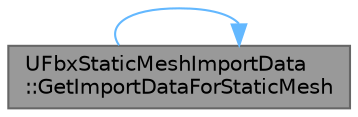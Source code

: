 digraph "UFbxStaticMeshImportData::GetImportDataForStaticMesh"
{
 // INTERACTIVE_SVG=YES
 // LATEX_PDF_SIZE
  bgcolor="transparent";
  edge [fontname=Helvetica,fontsize=10,labelfontname=Helvetica,labelfontsize=10];
  node [fontname=Helvetica,fontsize=10,shape=box,height=0.2,width=0.4];
  rankdir="LR";
  Node1 [id="Node000001",label="UFbxStaticMeshImportData\l::GetImportDataForStaticMesh",height=0.2,width=0.4,color="gray40", fillcolor="grey60", style="filled", fontcolor="black",tooltip="Gets or creates fbx import data for the specified static mesh."];
  Node1 -> Node1 [id="edge1_Node000001_Node000001",color="steelblue1",style="solid",tooltip=" "];
}
